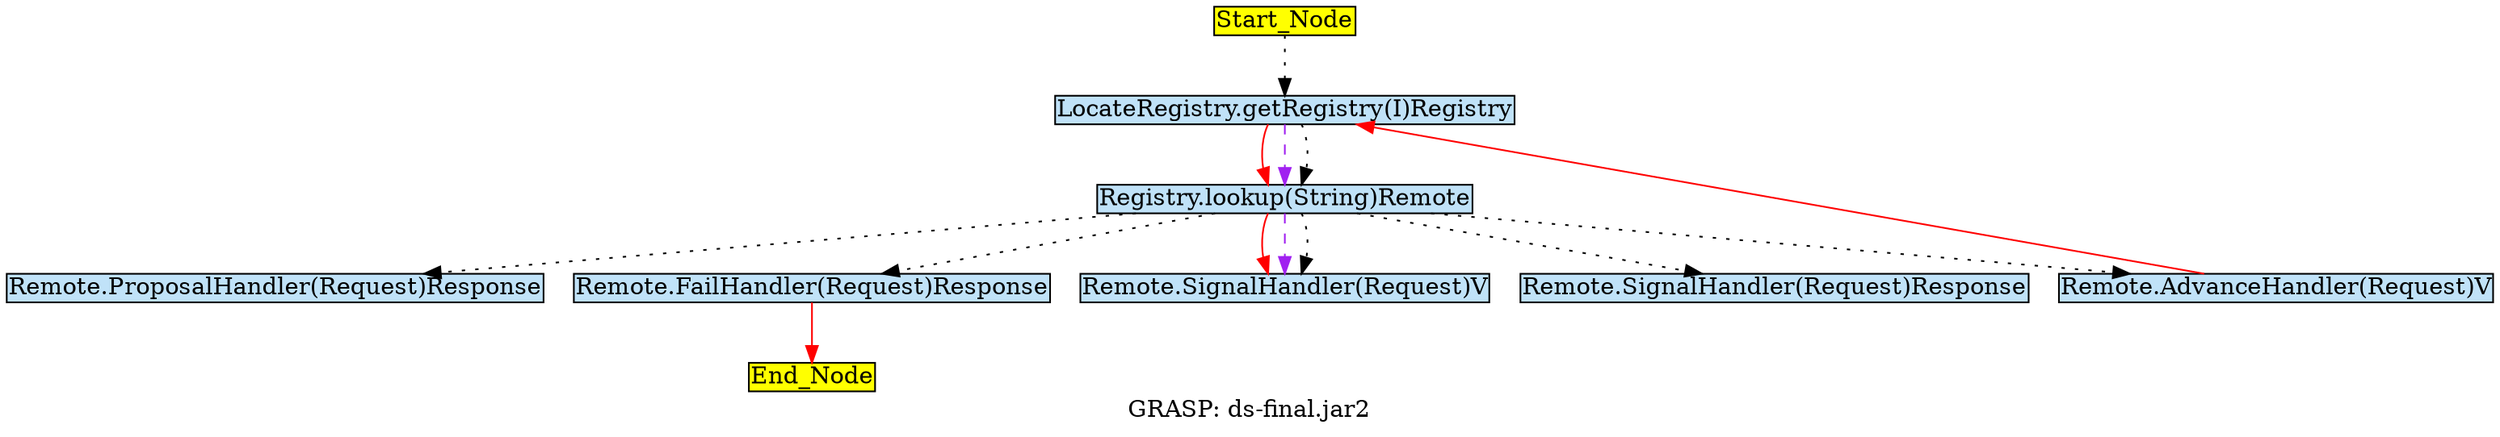 digraph G {
	graph[label="GRASP: ds-final.jar2"];	node[style=filled,fillcolor ="white",shape=box,margin=0.02,width=0,height=0];
	"Start_Node"[fillcolor ="yellow",style="filled" ];
	"Remote.ProposalHandler(Request)Response"[fillcolor ="#c0e2f8",style="filled" ];
	"Remote.FailHandler(Request)Response"[fillcolor ="#c0e2f8",style="filled" ];
	"Remote.SignalHandler(Request)V"[fillcolor ="#c0e2f8",style="filled" ];
	"Remote.SignalHandler(Request)Response"[fillcolor ="#c0e2f8",style="filled" ];
	"LocateRegistry.getRegistry(I)Registry"[fillcolor ="#c0e2f8",style="filled" ];
	"Remote.AdvanceHandler(Request)V"[fillcolor ="#c0e2f8",style="filled" ];
	"End_Node"[fillcolor ="yellow",style="filled" ];
	"Registry.lookup(String)Remote"[fillcolor ="#c0e2f8",style="filled" ];
	"Start_Node"[fillcolor ="yellow",style="filled" ];
	"Remote.FailHandler(Request)Response" -> "End_Node"[color="red",style=solid];
	"LocateRegistry.getRegistry(I)Registry" -> "Registry.lookup(String)Remote"[color="red",style=solid];
	"LocateRegistry.getRegistry(I)Registry" -> "Registry.lookup(String)Remote"[color="purple",style=dashed];
	"LocateRegistry.getRegistry(I)Registry" -> "Registry.lookup(String)Remote"[color="black",style=dotted];
	"Remote.AdvanceHandler(Request)V" -> "LocateRegistry.getRegistry(I)Registry"[color="red",style=solid];
	"Registry.lookup(String)Remote" -> "Remote.ProposalHandler(Request)Response"[color="black",style=dotted];
	"Registry.lookup(String)Remote" -> "Remote.FailHandler(Request)Response"[color="black",style=dotted];
	"Registry.lookup(String)Remote" -> "Remote.SignalHandler(Request)V"[color="red",style=solid];
	"Registry.lookup(String)Remote" -> "Remote.SignalHandler(Request)V"[color="purple",style=dashed];
	"Registry.lookup(String)Remote" -> "Remote.SignalHandler(Request)V"[color="black",style=dotted];
	"Registry.lookup(String)Remote" -> "Remote.SignalHandler(Request)Response"[color="black",style=dotted];
	"Registry.lookup(String)Remote" -> "Remote.AdvanceHandler(Request)V"[color="black",style=dotted];
	"Start_Node" -> "LocateRegistry.getRegistry(I)Registry"[color="black",style=dotted];
}
